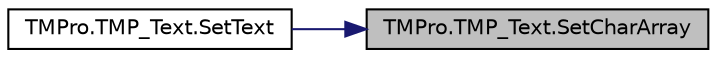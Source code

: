 digraph "TMPro.TMP_Text.SetCharArray"
{
 // LATEX_PDF_SIZE
  edge [fontname="Helvetica",fontsize="10",labelfontname="Helvetica",labelfontsize="10"];
  node [fontname="Helvetica",fontsize="10",shape=record];
  rankdir="RL";
  Node1 [label="TMPro.TMP_Text.SetCharArray",height=0.2,width=0.4,color="black", fillcolor="grey75", style="filled", fontcolor="black",tooltip="Character array containing the text to be displayed."];
  Node1 -> Node2 [dir="back",color="midnightblue",fontsize="10",style="solid",fontname="Helvetica"];
  Node2 [label="TMPro.TMP_Text.SetText",height=0.2,width=0.4,color="black", fillcolor="white", style="filled",URL="$class_t_m_pro_1_1_t_m_p___text.html#aa13e71f39c5af1ccce74932b6c2c8cc6",tooltip="Set the text using a char array."];
}
